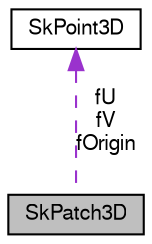 digraph G
{
  edge [fontname="FreeSans",fontsize="10",labelfontname="FreeSans",labelfontsize="10"];
  node [fontname="FreeSans",fontsize="10",shape=record];
  Node1 [label="SkPatch3D",height=0.2,width=0.4,color="black", fillcolor="grey75", style="filled" fontcolor="black"];
  Node2 -> Node1 [dir=back,color="darkorchid3",fontsize="10",style="dashed",label="fU\nfV\nfOrigin",fontname="FreeSans"];
  Node2 [label="SkPoint3D",height=0.2,width=0.4,color="black", fillcolor="white", style="filled",URL="$struct_sk_point3_d.html"];
}
